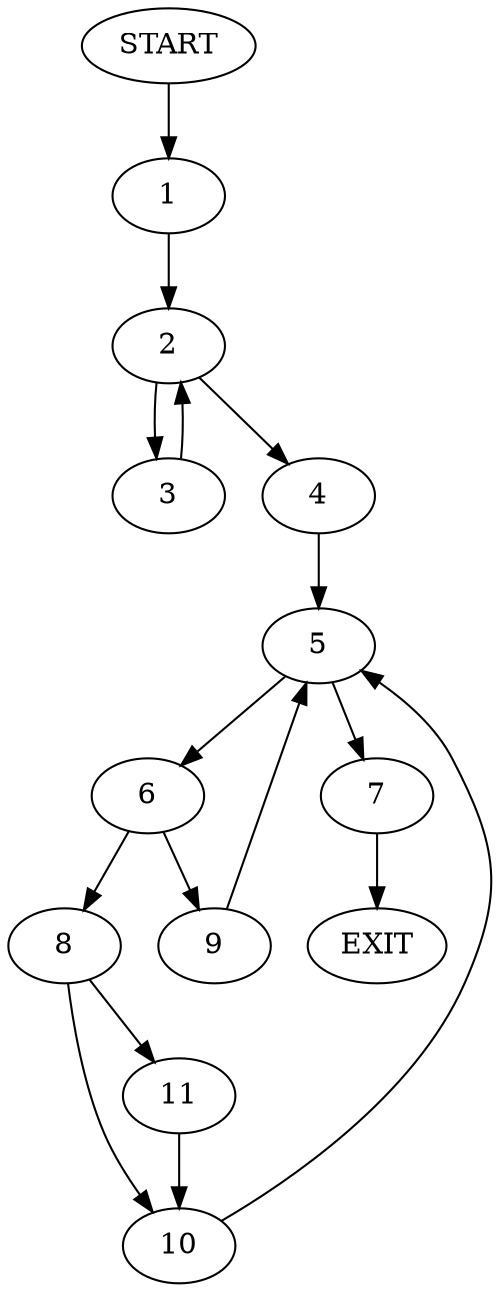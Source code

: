 digraph {
0 [label="START"]
12 [label="EXIT"]
0 -> 1
1 -> 2
2 -> 3
2 -> 4
3 -> 2
4 -> 5
5 -> 6
5 -> 7
7 -> 12
6 -> 8
6 -> 9
8 -> 10
8 -> 11
9 -> 5
10 -> 5
11 -> 10
}
